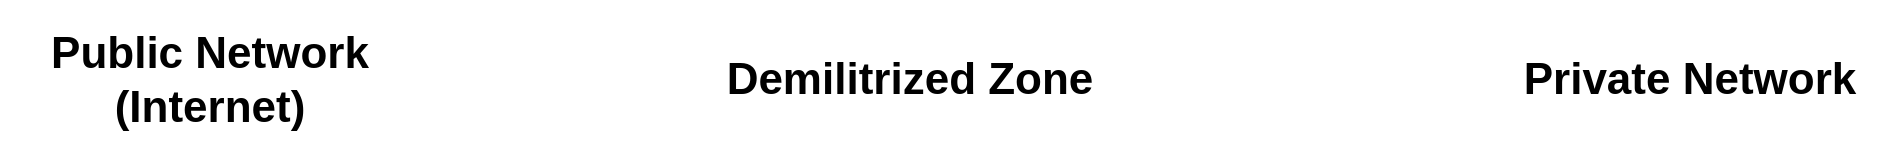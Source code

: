 <mxfile>
    <diagram id="Fz-NlgHIaGN8eNMtA3vs" name="Page-1">
        <mxGraphModel dx="1388" dy="1048" grid="1" gridSize="10" guides="1" tooltips="1" connect="1" arrows="1" fold="1" page="1" pageScale="1" pageWidth="1169" pageHeight="827" math="0" shadow="0">
            <root>
                <mxCell id="0"/>
                <mxCell id="1" parent="0"/>
                <mxCell id="2" value="Public Network (Internet)" style="text;strokeColor=none;align=center;fillColor=none;html=1;verticalAlign=middle;whiteSpace=wrap;rounded=0;fontStyle=1;fontSize=22;" vertex="1" parent="1">
                    <mxGeometry x="120" y="220" width="210" height="80" as="geometry"/>
                </mxCell>
                <mxCell id="4" value="Demilitrized Zone" style="text;strokeColor=none;align=center;fillColor=none;html=1;verticalAlign=middle;whiteSpace=wrap;rounded=0;fontStyle=1;fontSize=22;" vertex="1" parent="1">
                    <mxGeometry x="470" y="220" width="210" height="80" as="geometry"/>
                </mxCell>
                <mxCell id="5" value="Private Network" style="text;strokeColor=none;align=center;fillColor=none;html=1;verticalAlign=middle;whiteSpace=wrap;rounded=0;fontStyle=1;fontSize=22;" vertex="1" parent="1">
                    <mxGeometry x="860" y="220" width="210" height="80" as="geometry"/>
                </mxCell>
            </root>
        </mxGraphModel>
    </diagram>
    <diagram id="YEsdtfMKyInuo9625qqL" name="Page-2">
        <mxGraphModel dx="1735" dy="2137" grid="1" gridSize="10" guides="1" tooltips="1" connect="1" arrows="1" fold="1" page="1" pageScale="1" pageWidth="1169" pageHeight="827" math="0" shadow="0">
            <root>
                <mxCell id="0"/>
                <mxCell id="1" parent="0"/>
                <mxCell id="gbpaL86Sds6MRBf7C-RO-1" value="WorkFlow of the DevOps&amp;nbsp;" style="text;strokeColor=none;align=center;fillColor=none;html=1;verticalAlign=middle;whiteSpace=wrap;rounded=0;fontSize=22;fontStyle=1" vertex="1" parent="1">
                    <mxGeometry x="420" y="-40" width="310" height="30" as="geometry"/>
                </mxCell>
                <mxCell id="gbpaL86Sds6MRBf7C-RO-2" value="" style="aspect=fixed;perimeter=ellipsePerimeter;html=1;align=center;shadow=0;dashed=0;fontColor=#4277BB;labelBackgroundColor=#ffffff;fontSize=12;spacingTop=3;image;image=img/lib/ibm/devops/devops.svg;" vertex="1" parent="1">
                    <mxGeometry x="530" y="10" width="90" height="90" as="geometry"/>
                </mxCell>
            </root>
        </mxGraphModel>
    </diagram>
</mxfile>